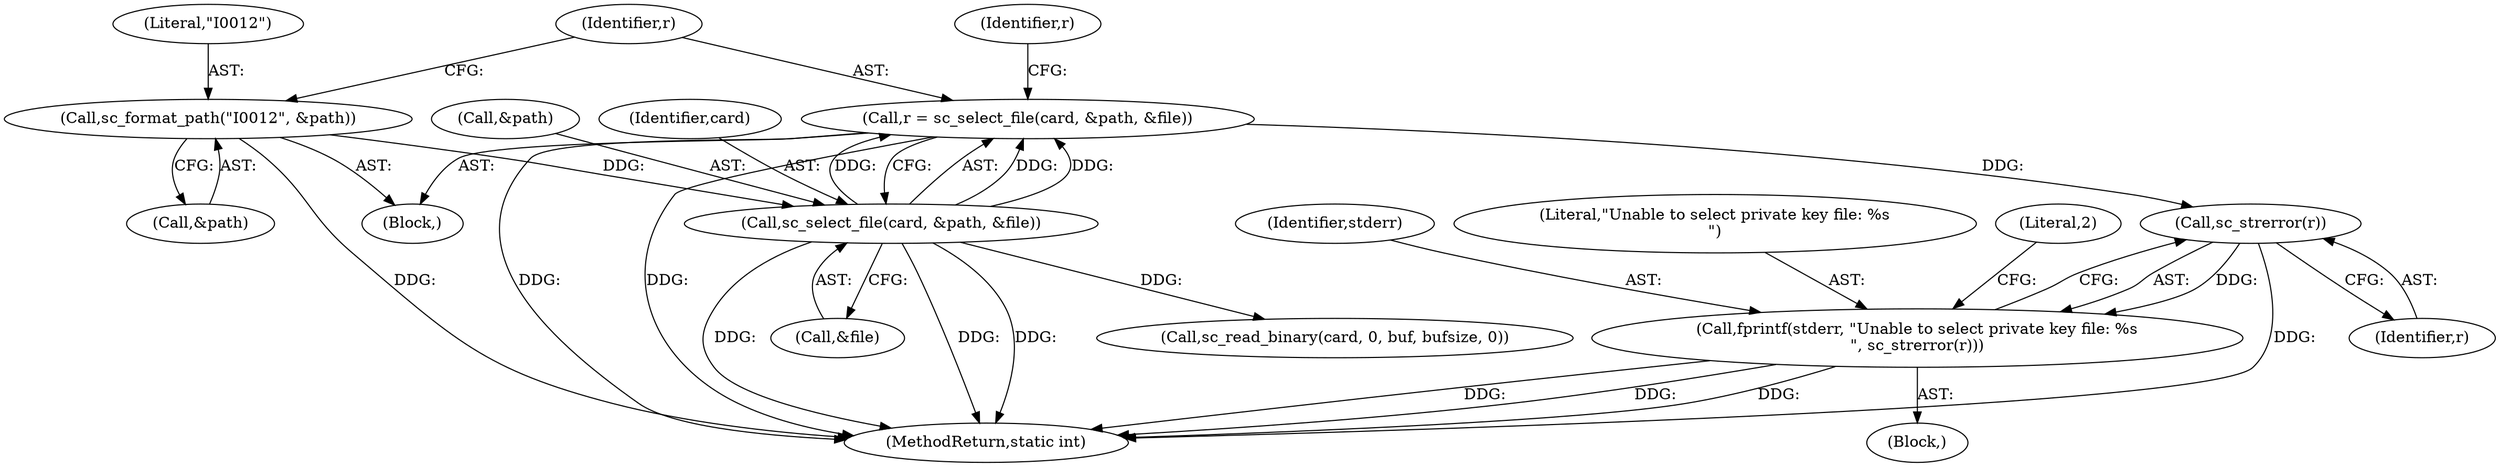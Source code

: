 digraph "0_OpenSC_360e95d45ac4123255a4c796db96337f332160ad#diff-d643a0fa169471dbf2912f4866dc49c5_8@API" {
"1000139" [label="(Call,sc_strerror(r))"];
"1000125" [label="(Call,r = sc_select_file(card, &path, &file))"];
"1000127" [label="(Call,sc_select_file(card, &path, &file))"];
"1000121" [label="(Call,sc_format_path(\"I0012\", &path))"];
"1000136" [label="(Call,fprintf(stderr, \"Unable to select private key file: %s\n\", sc_strerror(r)))"];
"1000127" [label="(Call,sc_select_file(card, &path, &file))"];
"1000137" [label="(Identifier,stderr)"];
"1000123" [label="(Call,&path)"];
"1000125" [label="(Call,r = sc_select_file(card, &path, &file))"];
"1000131" [label="(Call,&file)"];
"1000138" [label="(Literal,\"Unable to select private key file: %s\n\")"];
"1000252" [label="(MethodReturn,static int)"];
"1000172" [label="(Call,sc_read_binary(card, 0, buf, bufsize, 0))"];
"1000122" [label="(Literal,\"I0012\")"];
"1000135" [label="(Block,)"];
"1000136" [label="(Call,fprintf(stderr, \"Unable to select private key file: %s\n\", sc_strerror(r)))"];
"1000140" [label="(Identifier,r)"];
"1000142" [label="(Literal,2)"];
"1000129" [label="(Call,&path)"];
"1000128" [label="(Identifier,card)"];
"1000139" [label="(Call,sc_strerror(r))"];
"1000121" [label="(Call,sc_format_path(\"I0012\", &path))"];
"1000102" [label="(Block,)"];
"1000126" [label="(Identifier,r)"];
"1000134" [label="(Identifier,r)"];
"1000139" -> "1000136"  [label="AST: "];
"1000139" -> "1000140"  [label="CFG: "];
"1000140" -> "1000139"  [label="AST: "];
"1000136" -> "1000139"  [label="CFG: "];
"1000139" -> "1000252"  [label="DDG: "];
"1000139" -> "1000136"  [label="DDG: "];
"1000125" -> "1000139"  [label="DDG: "];
"1000125" -> "1000102"  [label="AST: "];
"1000125" -> "1000127"  [label="CFG: "];
"1000126" -> "1000125"  [label="AST: "];
"1000127" -> "1000125"  [label="AST: "];
"1000134" -> "1000125"  [label="CFG: "];
"1000125" -> "1000252"  [label="DDG: "];
"1000125" -> "1000252"  [label="DDG: "];
"1000127" -> "1000125"  [label="DDG: "];
"1000127" -> "1000125"  [label="DDG: "];
"1000127" -> "1000125"  [label="DDG: "];
"1000127" -> "1000131"  [label="CFG: "];
"1000128" -> "1000127"  [label="AST: "];
"1000129" -> "1000127"  [label="AST: "];
"1000131" -> "1000127"  [label="AST: "];
"1000127" -> "1000252"  [label="DDG: "];
"1000127" -> "1000252"  [label="DDG: "];
"1000127" -> "1000252"  [label="DDG: "];
"1000121" -> "1000127"  [label="DDG: "];
"1000127" -> "1000172"  [label="DDG: "];
"1000121" -> "1000102"  [label="AST: "];
"1000121" -> "1000123"  [label="CFG: "];
"1000122" -> "1000121"  [label="AST: "];
"1000123" -> "1000121"  [label="AST: "];
"1000126" -> "1000121"  [label="CFG: "];
"1000121" -> "1000252"  [label="DDG: "];
"1000136" -> "1000135"  [label="AST: "];
"1000137" -> "1000136"  [label="AST: "];
"1000138" -> "1000136"  [label="AST: "];
"1000142" -> "1000136"  [label="CFG: "];
"1000136" -> "1000252"  [label="DDG: "];
"1000136" -> "1000252"  [label="DDG: "];
"1000136" -> "1000252"  [label="DDG: "];
}
